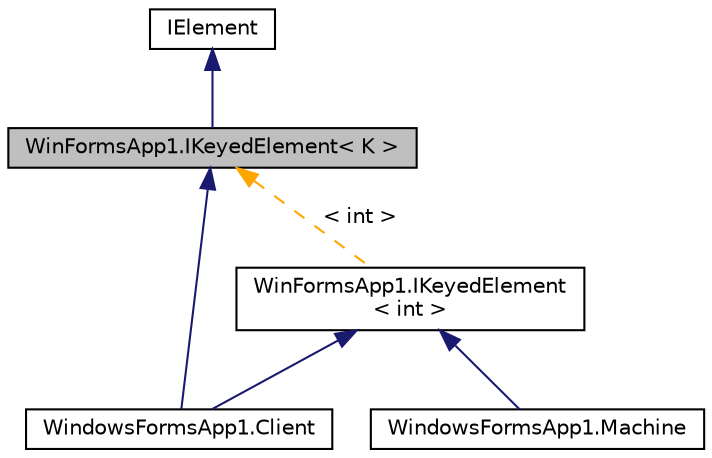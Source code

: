 digraph "WinFormsApp1.IKeyedElement&lt; K &gt;"
{
 // LATEX_PDF_SIZE
  edge [fontname="Helvetica",fontsize="10",labelfontname="Helvetica",labelfontsize="10"];
  node [fontname="Helvetica",fontsize="10",shape=record];
  Node1 [label="WinFormsApp1.IKeyedElement\< K \>",height=0.2,width=0.4,color="black", fillcolor="grey75", style="filled", fontcolor="black",tooltip="Интерфейс, описывающий элемент, обладающий ключом, используемым для генерации хэш-функции."];
  Node2 -> Node1 [dir="back",color="midnightblue",fontsize="10",style="solid"];
  Node2 [label="IElement",height=0.2,width=0.4,color="black", fillcolor="white", style="filled",URL="$interface_win_forms_app1_1_1_i_element.html",tooltip="Интерфейс, описывающий данное, хранящееся в базе."];
  Node1 -> Node3 [dir="back",color="midnightblue",fontsize="10",style="solid"];
  Node3 [label="WindowsFormsApp1.Client",height=0.2,width=0.4,color="black", fillcolor="white", style="filled",URL="$class_windows_forms_app1_1_1_client.html",tooltip="Класс, описывающий клиента банковской системы. Обладает ключом типа int."];
  Node1 -> Node4 [dir="back",color="orange",fontsize="10",style="dashed",label=" \< int \>" ];
  Node4 [label="WinFormsApp1.IKeyedElement\l\< int \>",height=0.2,width=0.4,color="black", fillcolor="white", style="filled",URL="$interface_win_forms_app1_1_1_i_keyed_element.html",tooltip=" "];
  Node4 -> Node3 [dir="back",color="midnightblue",fontsize="10",style="solid"];
  Node4 -> Node5 [dir="back",color="midnightblue",fontsize="10",style="solid"];
  Node5 [label="WindowsFormsApp1.Machine",height=0.2,width=0.4,color="black", fillcolor="white", style="filled",URL="$class_windows_forms_app1_1_1_machine.html",tooltip=" "];
}
